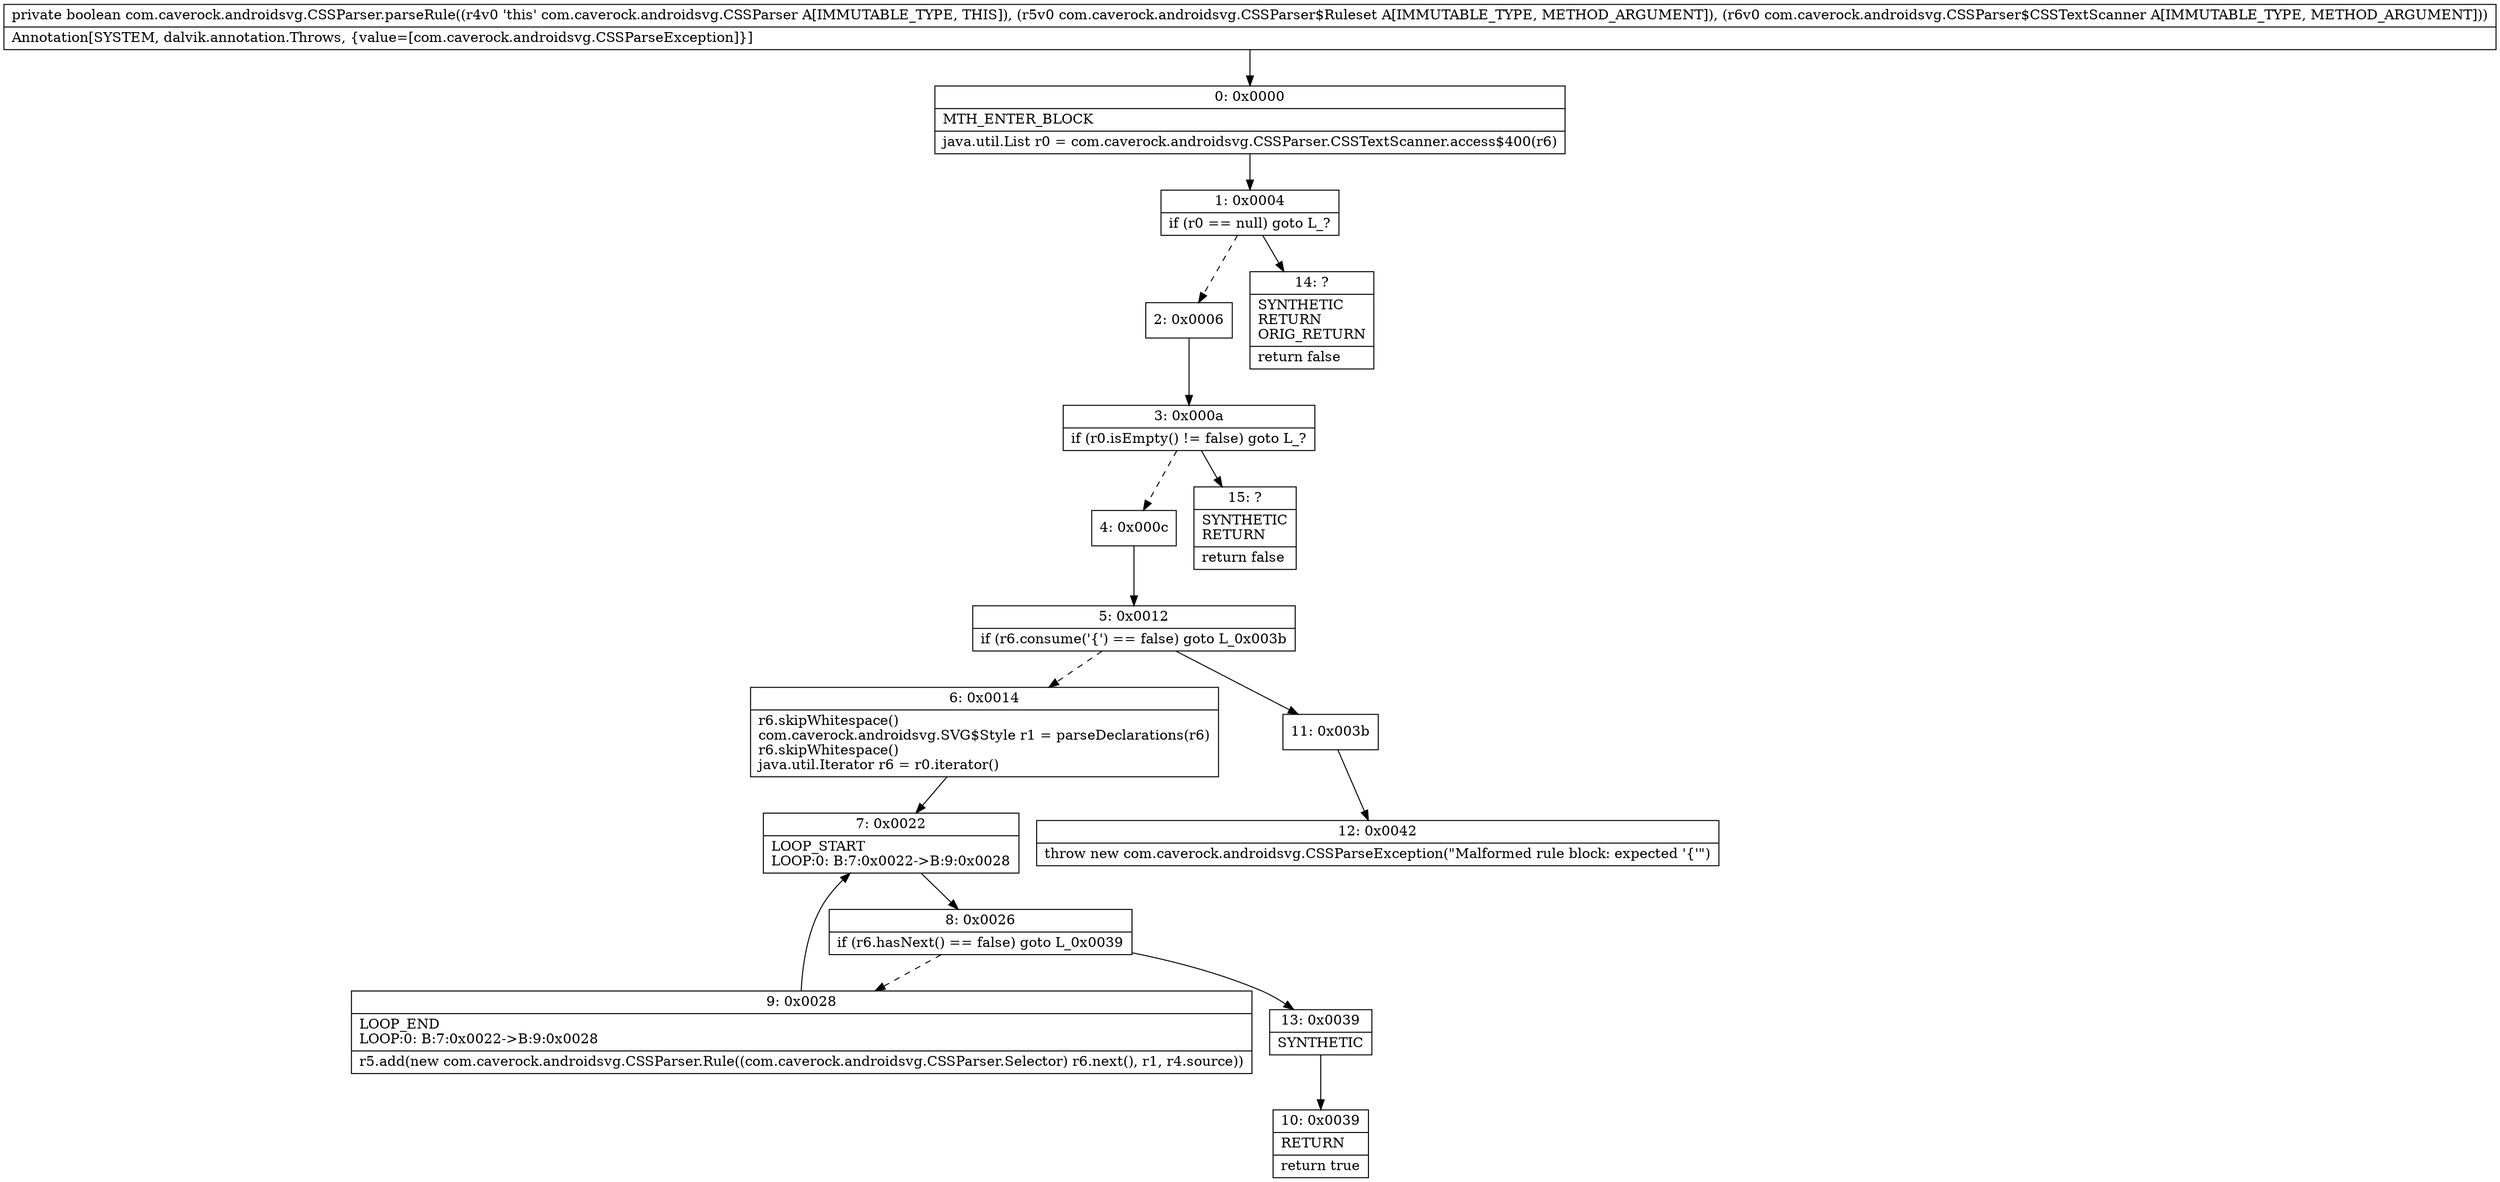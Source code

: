 digraph "CFG forcom.caverock.androidsvg.CSSParser.parseRule(Lcom\/caverock\/androidsvg\/CSSParser$Ruleset;Lcom\/caverock\/androidsvg\/CSSParser$CSSTextScanner;)Z" {
Node_0 [shape=record,label="{0\:\ 0x0000|MTH_ENTER_BLOCK\l|java.util.List r0 = com.caverock.androidsvg.CSSParser.CSSTextScanner.access$400(r6)\l}"];
Node_1 [shape=record,label="{1\:\ 0x0004|if (r0 == null) goto L_?\l}"];
Node_2 [shape=record,label="{2\:\ 0x0006}"];
Node_3 [shape=record,label="{3\:\ 0x000a|if (r0.isEmpty() != false) goto L_?\l}"];
Node_4 [shape=record,label="{4\:\ 0x000c}"];
Node_5 [shape=record,label="{5\:\ 0x0012|if (r6.consume('\{') == false) goto L_0x003b\l}"];
Node_6 [shape=record,label="{6\:\ 0x0014|r6.skipWhitespace()\lcom.caverock.androidsvg.SVG$Style r1 = parseDeclarations(r6)\lr6.skipWhitespace()\ljava.util.Iterator r6 = r0.iterator()\l}"];
Node_7 [shape=record,label="{7\:\ 0x0022|LOOP_START\lLOOP:0: B:7:0x0022\-\>B:9:0x0028\l}"];
Node_8 [shape=record,label="{8\:\ 0x0026|if (r6.hasNext() == false) goto L_0x0039\l}"];
Node_9 [shape=record,label="{9\:\ 0x0028|LOOP_END\lLOOP:0: B:7:0x0022\-\>B:9:0x0028\l|r5.add(new com.caverock.androidsvg.CSSParser.Rule((com.caverock.androidsvg.CSSParser.Selector) r6.next(), r1, r4.source))\l}"];
Node_10 [shape=record,label="{10\:\ 0x0039|RETURN\l|return true\l}"];
Node_11 [shape=record,label="{11\:\ 0x003b}"];
Node_12 [shape=record,label="{12\:\ 0x0042|throw new com.caverock.androidsvg.CSSParseException(\"Malformed rule block: expected '\{'\")\l}"];
Node_13 [shape=record,label="{13\:\ 0x0039|SYNTHETIC\l}"];
Node_14 [shape=record,label="{14\:\ ?|SYNTHETIC\lRETURN\lORIG_RETURN\l|return false\l}"];
Node_15 [shape=record,label="{15\:\ ?|SYNTHETIC\lRETURN\l|return false\l}"];
MethodNode[shape=record,label="{private boolean com.caverock.androidsvg.CSSParser.parseRule((r4v0 'this' com.caverock.androidsvg.CSSParser A[IMMUTABLE_TYPE, THIS]), (r5v0 com.caverock.androidsvg.CSSParser$Ruleset A[IMMUTABLE_TYPE, METHOD_ARGUMENT]), (r6v0 com.caverock.androidsvg.CSSParser$CSSTextScanner A[IMMUTABLE_TYPE, METHOD_ARGUMENT]))  | Annotation[SYSTEM, dalvik.annotation.Throws, \{value=[com.caverock.androidsvg.CSSParseException]\}]\l}"];
MethodNode -> Node_0;
Node_0 -> Node_1;
Node_1 -> Node_2[style=dashed];
Node_1 -> Node_14;
Node_2 -> Node_3;
Node_3 -> Node_4[style=dashed];
Node_3 -> Node_15;
Node_4 -> Node_5;
Node_5 -> Node_6[style=dashed];
Node_5 -> Node_11;
Node_6 -> Node_7;
Node_7 -> Node_8;
Node_8 -> Node_9[style=dashed];
Node_8 -> Node_13;
Node_9 -> Node_7;
Node_11 -> Node_12;
Node_13 -> Node_10;
}

